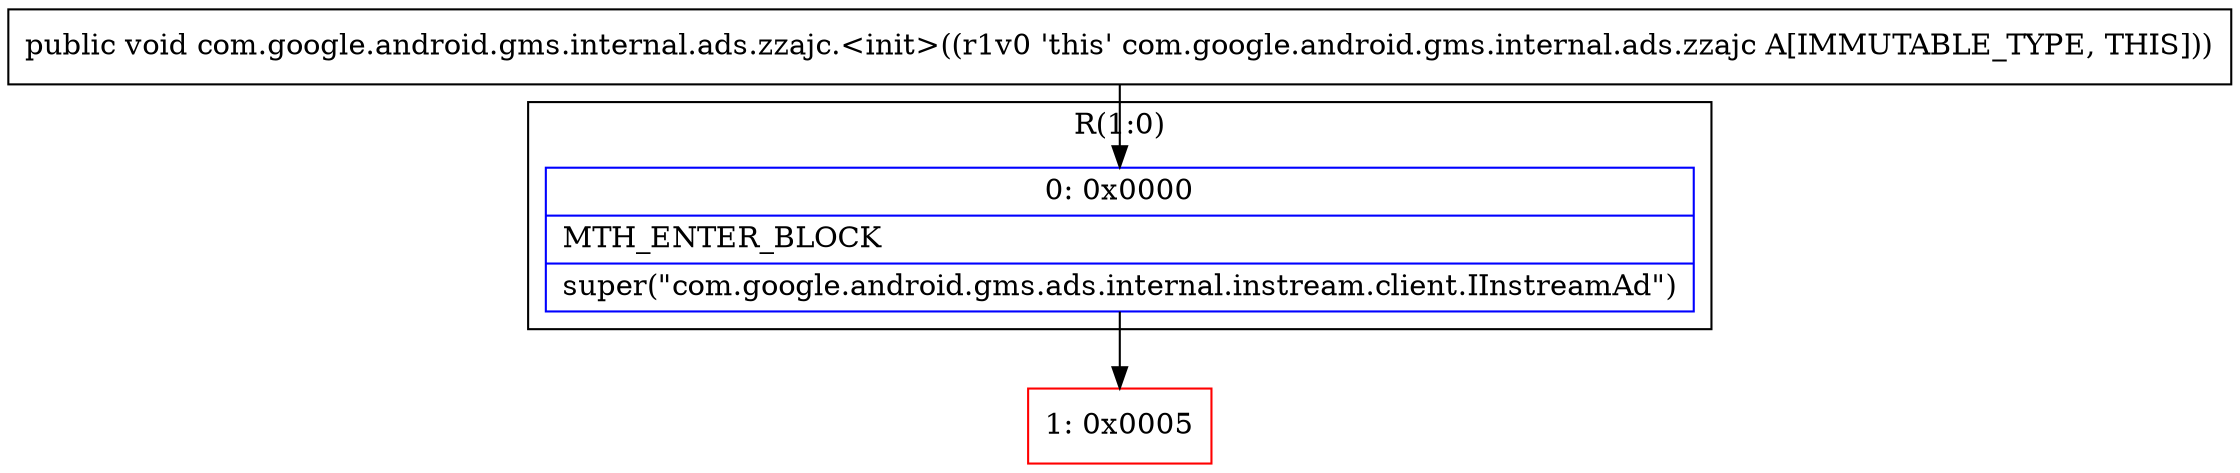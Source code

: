 digraph "CFG forcom.google.android.gms.internal.ads.zzajc.\<init\>()V" {
subgraph cluster_Region_112665481 {
label = "R(1:0)";
node [shape=record,color=blue];
Node_0 [shape=record,label="{0\:\ 0x0000|MTH_ENTER_BLOCK\l|super(\"com.google.android.gms.ads.internal.instream.client.IInstreamAd\")\l}"];
}
Node_1 [shape=record,color=red,label="{1\:\ 0x0005}"];
MethodNode[shape=record,label="{public void com.google.android.gms.internal.ads.zzajc.\<init\>((r1v0 'this' com.google.android.gms.internal.ads.zzajc A[IMMUTABLE_TYPE, THIS])) }"];
MethodNode -> Node_0;
Node_0 -> Node_1;
}

